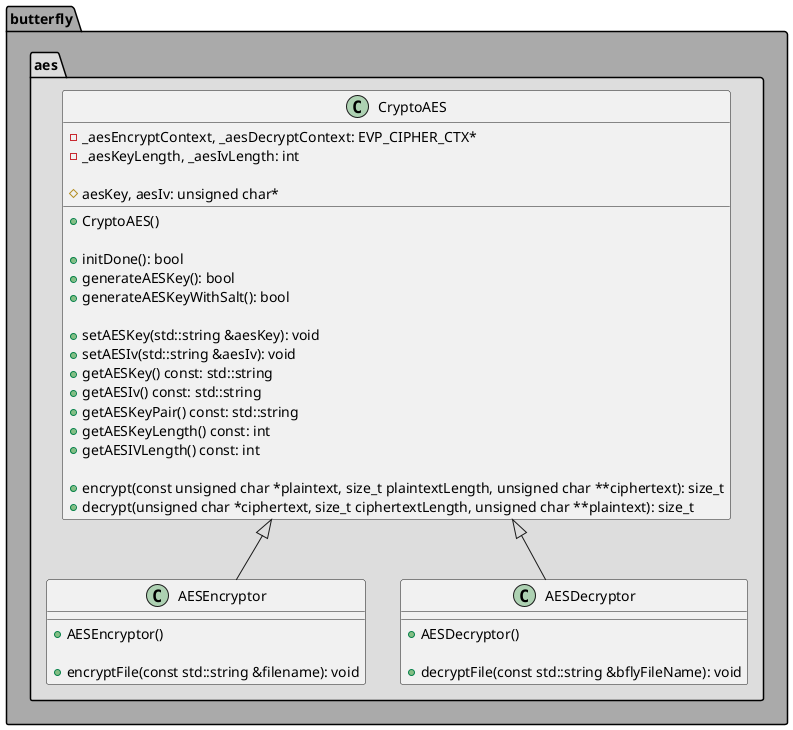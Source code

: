 @startuml

package butterfly #AAAAAA
{

package aes #DDDDDD
{

class CryptoAES
{
    - _aesEncryptContext, _aesDecryptContext: EVP_CIPHER_CTX*
    - _aesKeyLength, _aesIvLength: int

    # aesKey, aesIv: unsigned char*

    + CryptoAES()

    + initDone(): bool
    + generateAESKey(): bool
    + generateAESKeyWithSalt(): bool

    + setAESKey(std::string &aesKey): void
    + setAESIv(std::string &aesIv): void
    + getAESKey() const: std::string
    + getAESIv() const: std::string
    + getAESKeyPair() const: std::string
    + getAESKeyLength() const: int
    + getAESIVLength() const: int

    + encrypt(const unsigned char *plaintext, size_t plaintextLength, unsigned char **ciphertext): size_t
    + decrypt(unsigned char *ciphertext, size_t ciphertextLength, unsigned char **plaintext): size_t
}

class AESEncryptor
{
    + AESEncryptor()

    + encryptFile(const std::string &filename): void

}

class AESDecryptor
{
    + AESDecryptor()

    + decryptFile(const std::string &bflyFileName): void
}

CryptoAES <|-- AESEncryptor
CryptoAES <|-- AESDecryptor

}

}
@enduml